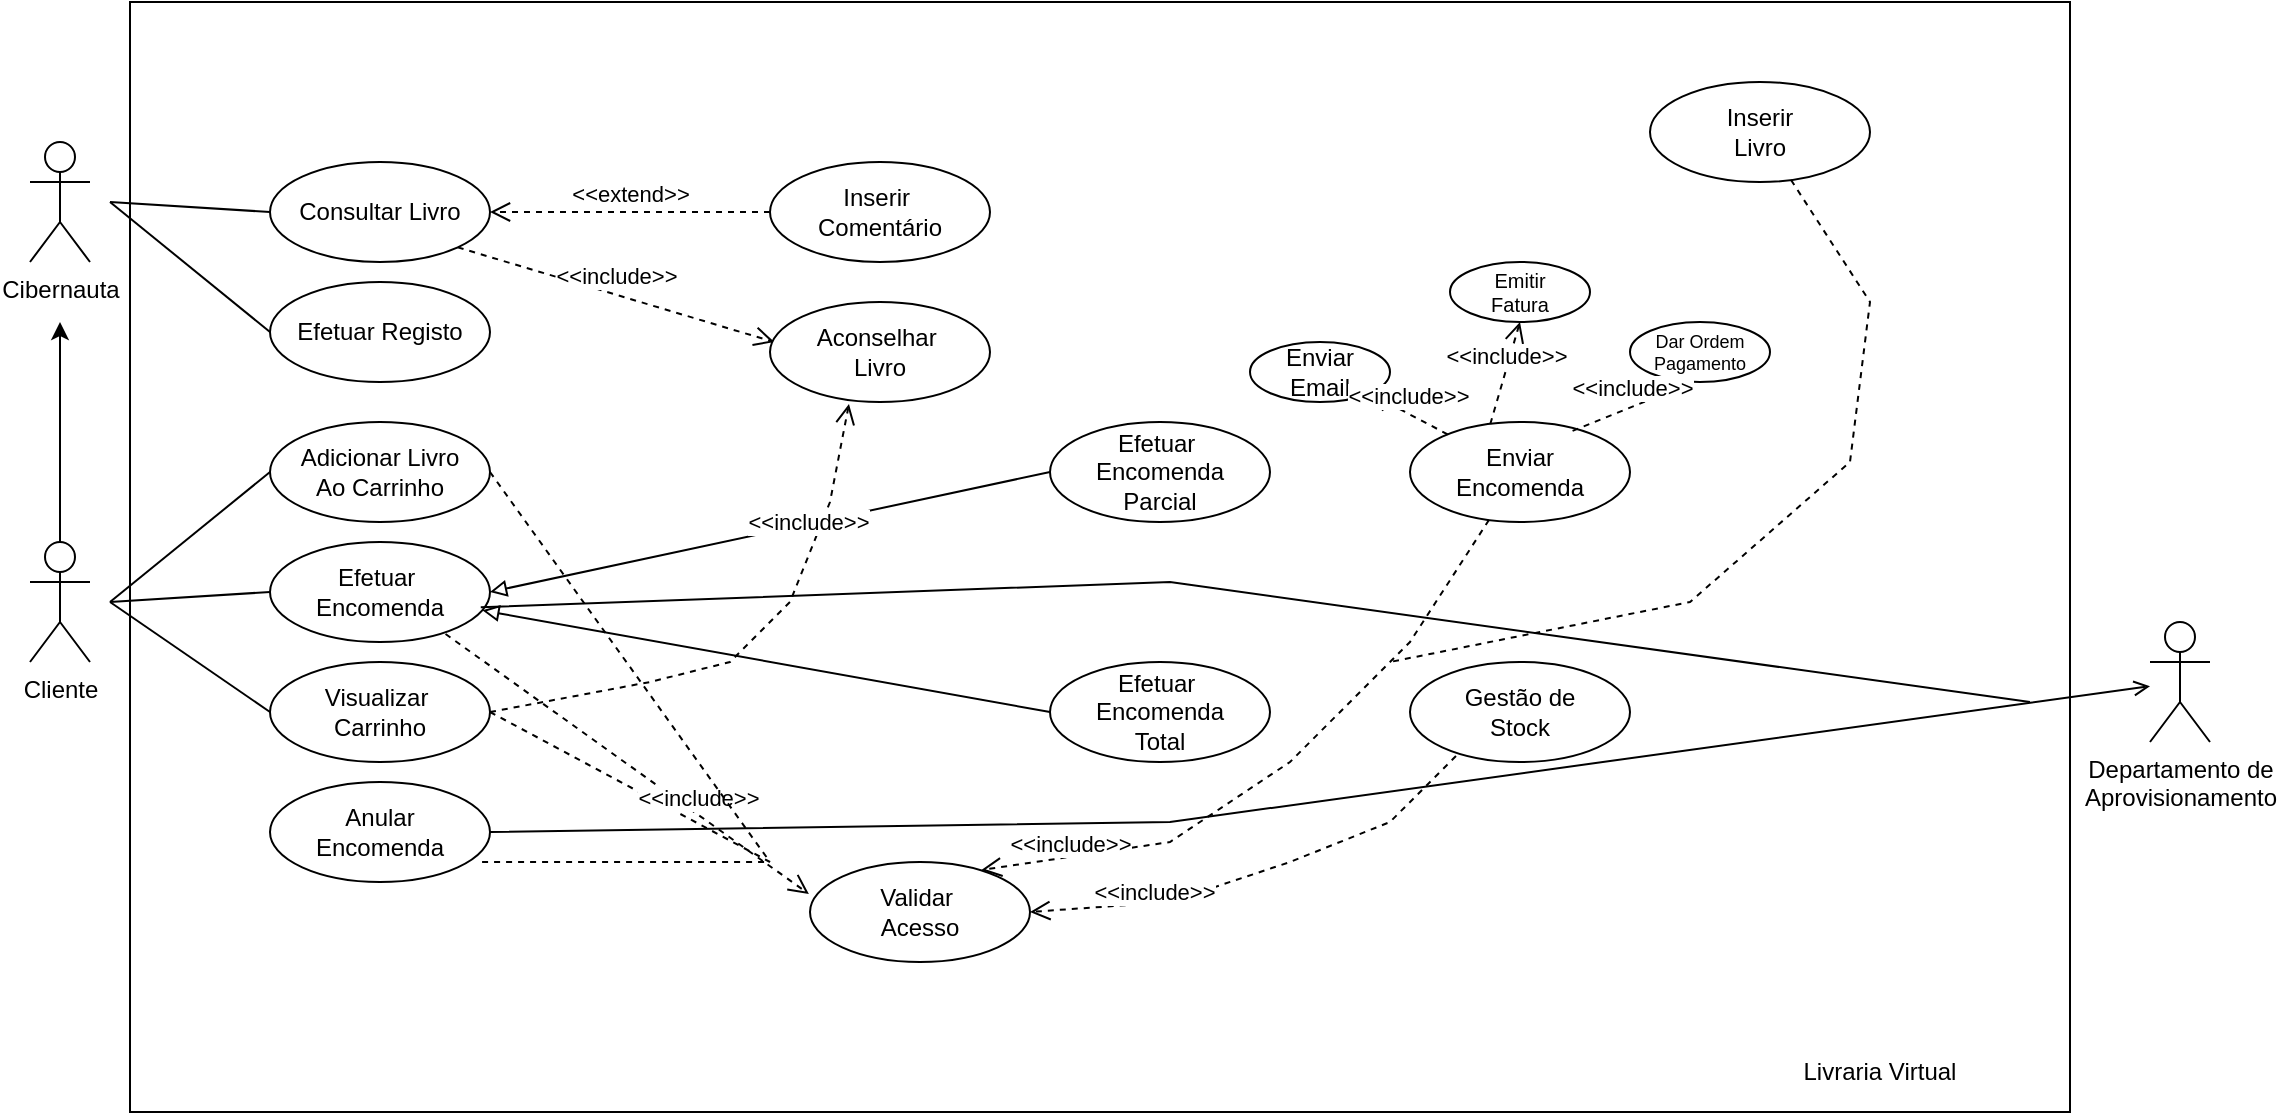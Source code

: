 <mxfile version="28.2.5">
  <diagram id="C5RBs43oDa-KdzZeNtuy" name="Page-1">
    <mxGraphModel dx="1188" dy="619" grid="1" gridSize="10" guides="1" tooltips="1" connect="1" arrows="1" fold="1" page="1" pageScale="1" pageWidth="1169" pageHeight="1654" math="0" shadow="0">
      <root>
        <mxCell id="WIyWlLk6GJQsqaUBKTNV-0" />
        <mxCell id="WIyWlLk6GJQsqaUBKTNV-1" parent="WIyWlLk6GJQsqaUBKTNV-0" />
        <mxCell id="IPOrL1_Ixoh-NA5a-yQ6-0" value="" style="rounded=0;whiteSpace=wrap;html=1;gradientColor=none;fillColor=none;strokeColor=default;" parent="WIyWlLk6GJQsqaUBKTNV-1" vertex="1">
          <mxGeometry x="70" width="970" height="555" as="geometry" />
        </mxCell>
        <mxCell id="IPOrL1_Ixoh-NA5a-yQ6-1" value="Livraria Virtual" style="text;html=1;align=center;verticalAlign=middle;whiteSpace=wrap;rounded=0;" parent="WIyWlLk6GJQsqaUBKTNV-1" vertex="1">
          <mxGeometry x="900" y="520" width="90" height="30" as="geometry" />
        </mxCell>
        <mxCell id="1XrnnWkjrJHJ59UegSMV-0" value="Cibernauta" style="shape=umlActor;verticalLabelPosition=bottom;verticalAlign=top;html=1;outlineConnect=0;" parent="WIyWlLk6GJQsqaUBKTNV-1" vertex="1">
          <mxGeometry x="20" y="70" width="30" height="60" as="geometry" />
        </mxCell>
        <mxCell id="1XrnnWkjrJHJ59UegSMV-1" value="Consultar Livro" style="ellipse;whiteSpace=wrap;html=1;" parent="WIyWlLk6GJQsqaUBKTNV-1" vertex="1">
          <mxGeometry x="140" y="80" width="110" height="50" as="geometry" />
        </mxCell>
        <mxCell id="1XrnnWkjrJHJ59UegSMV-2" value="" style="endArrow=none;html=1;rounded=0;exitX=0;exitY=0.5;exitDx=0;exitDy=0;" parent="WIyWlLk6GJQsqaUBKTNV-1" source="1XrnnWkjrJHJ59UegSMV-1" edge="1">
          <mxGeometry width="50" height="50" relative="1" as="geometry">
            <mxPoint x="390" y="320" as="sourcePoint" />
            <mxPoint x="60" y="100" as="targetPoint" />
          </mxGeometry>
        </mxCell>
        <mxCell id="1XrnnWkjrJHJ59UegSMV-3" value="Inserir&amp;nbsp;&lt;div&gt;Comentário&lt;/div&gt;" style="ellipse;whiteSpace=wrap;html=1;" parent="WIyWlLk6GJQsqaUBKTNV-1" vertex="1">
          <mxGeometry x="390" y="80" width="110" height="50" as="geometry" />
        </mxCell>
        <mxCell id="1XrnnWkjrJHJ59UegSMV-6" value="&amp;lt;&amp;lt;extend&amp;gt;&amp;gt;" style="html=1;verticalAlign=bottom;endArrow=open;dashed=1;endSize=8;curved=0;rounded=0;entryX=1;entryY=0.5;entryDx=0;entryDy=0;exitX=0;exitY=0.5;exitDx=0;exitDy=0;" parent="WIyWlLk6GJQsqaUBKTNV-1" source="1XrnnWkjrJHJ59UegSMV-3" target="1XrnnWkjrJHJ59UegSMV-1" edge="1">
          <mxGeometry relative="1" as="geometry">
            <mxPoint x="450" y="300" as="sourcePoint" />
            <mxPoint x="370" y="300" as="targetPoint" />
          </mxGeometry>
        </mxCell>
        <mxCell id="1XrnnWkjrJHJ59UegSMV-7" value="&amp;lt;&amp;lt;include&amp;gt;&amp;gt;" style="html=1;verticalAlign=bottom;endArrow=open;dashed=1;endSize=8;curved=0;rounded=0;exitX=1;exitY=1;exitDx=0;exitDy=0;entryX=0.02;entryY=0.401;entryDx=0;entryDy=0;entryPerimeter=0;" parent="WIyWlLk6GJQsqaUBKTNV-1" source="1XrnnWkjrJHJ59UegSMV-1" target="1XrnnWkjrJHJ59UegSMV-8" edge="1">
          <mxGeometry relative="1" as="geometry">
            <mxPoint x="410" y="200" as="sourcePoint" />
            <mxPoint x="270" y="200" as="targetPoint" />
          </mxGeometry>
        </mxCell>
        <mxCell id="1XrnnWkjrJHJ59UegSMV-8" value="Aconselhar&amp;nbsp;&lt;div&gt;Livro&lt;/div&gt;" style="ellipse;whiteSpace=wrap;html=1;" parent="WIyWlLk6GJQsqaUBKTNV-1" vertex="1">
          <mxGeometry x="390" y="150" width="110" height="50" as="geometry" />
        </mxCell>
        <mxCell id="1XrnnWkjrJHJ59UegSMV-9" value="Efetuar Registo" style="ellipse;whiteSpace=wrap;html=1;" parent="WIyWlLk6GJQsqaUBKTNV-1" vertex="1">
          <mxGeometry x="140" y="140" width="110" height="50" as="geometry" />
        </mxCell>
        <mxCell id="1XrnnWkjrJHJ59UegSMV-10" value="" style="endArrow=none;html=1;rounded=0;exitX=0;exitY=0.5;exitDx=0;exitDy=0;exitPerimeter=0;" parent="WIyWlLk6GJQsqaUBKTNV-1" source="1XrnnWkjrJHJ59UegSMV-9" edge="1">
          <mxGeometry width="50" height="50" relative="1" as="geometry">
            <mxPoint x="200" y="104" as="sourcePoint" />
            <mxPoint x="60" y="100" as="targetPoint" />
          </mxGeometry>
        </mxCell>
        <mxCell id="1XrnnWkjrJHJ59UegSMV-11" value="Cliente" style="shape=umlActor;verticalLabelPosition=bottom;verticalAlign=top;html=1;outlineConnect=0;" parent="WIyWlLk6GJQsqaUBKTNV-1" vertex="1">
          <mxGeometry x="20" y="270" width="30" height="60" as="geometry" />
        </mxCell>
        <mxCell id="1XrnnWkjrJHJ59UegSMV-12" value="Adicionar Livro&lt;div&gt;Ao Carrinho&lt;/div&gt;" style="ellipse;whiteSpace=wrap;html=1;" parent="WIyWlLk6GJQsqaUBKTNV-1" vertex="1">
          <mxGeometry x="140" y="210" width="110" height="50" as="geometry" />
        </mxCell>
        <mxCell id="1XrnnWkjrJHJ59UegSMV-13" value="" style="endArrow=none;html=1;rounded=0;exitX=0;exitY=0.5;exitDx=0;exitDy=0;" parent="WIyWlLk6GJQsqaUBKTNV-1" source="1XrnnWkjrJHJ59UegSMV-12" edge="1">
          <mxGeometry width="50" height="50" relative="1" as="geometry">
            <mxPoint x="190" y="104" as="sourcePoint" />
            <mxPoint x="60" y="300" as="targetPoint" />
          </mxGeometry>
        </mxCell>
        <mxCell id="1XrnnWkjrJHJ59UegSMV-14" value="" style="endArrow=classic;html=1;rounded=0;exitX=0.5;exitY=0;exitDx=0;exitDy=0;exitPerimeter=0;" parent="WIyWlLk6GJQsqaUBKTNV-1" source="1XrnnWkjrJHJ59UegSMV-11" edge="1">
          <mxGeometry width="50" height="50" relative="1" as="geometry">
            <mxPoint x="390" y="320" as="sourcePoint" />
            <mxPoint x="35" y="160" as="targetPoint" />
          </mxGeometry>
        </mxCell>
        <mxCell id="1XrnnWkjrJHJ59UegSMV-16" value="Efetuar&amp;nbsp;&lt;div&gt;Encomenda&lt;/div&gt;" style="ellipse;whiteSpace=wrap;html=1;" parent="WIyWlLk6GJQsqaUBKTNV-1" vertex="1">
          <mxGeometry x="140" y="270" width="110" height="50" as="geometry" />
        </mxCell>
        <mxCell id="1XrnnWkjrJHJ59UegSMV-17" value="" style="endArrow=none;html=1;rounded=0;exitX=0;exitY=0.5;exitDx=0;exitDy=0;" parent="WIyWlLk6GJQsqaUBKTNV-1" source="1XrnnWkjrJHJ59UegSMV-16" edge="1">
          <mxGeometry width="50" height="50" relative="1" as="geometry">
            <mxPoint x="210" y="240" as="sourcePoint" />
            <mxPoint x="60" y="300" as="targetPoint" />
          </mxGeometry>
        </mxCell>
        <mxCell id="1XrnnWkjrJHJ59UegSMV-19" value="Efetuar&amp;nbsp;&lt;div&gt;Encomenda&lt;/div&gt;&lt;div&gt;Parcial&lt;/div&gt;" style="ellipse;whiteSpace=wrap;html=1;" parent="WIyWlLk6GJQsqaUBKTNV-1" vertex="1">
          <mxGeometry x="530" y="210" width="110" height="50" as="geometry" />
        </mxCell>
        <mxCell id="1XrnnWkjrJHJ59UegSMV-20" value="" style="html=1;verticalAlign=bottom;endArrow=block;endSize=6;curved=0;rounded=0;entryX=1;entryY=0.5;entryDx=0;entryDy=0;exitX=0;exitY=0.5;exitDx=0;exitDy=0;endFill=0;" parent="WIyWlLk6GJQsqaUBKTNV-1" source="1XrnnWkjrJHJ59UegSMV-19" target="1XrnnWkjrJHJ59UegSMV-16" edge="1">
          <mxGeometry relative="1" as="geometry">
            <mxPoint x="380" y="290" as="sourcePoint" />
            <mxPoint x="240" y="290" as="targetPoint" />
          </mxGeometry>
        </mxCell>
        <mxCell id="1XrnnWkjrJHJ59UegSMV-21" value="Visualizar&amp;nbsp;&lt;div&gt;Carrinho&lt;/div&gt;" style="ellipse;whiteSpace=wrap;html=1;" parent="WIyWlLk6GJQsqaUBKTNV-1" vertex="1">
          <mxGeometry x="140" y="330" width="110" height="50" as="geometry" />
        </mxCell>
        <mxCell id="1XrnnWkjrJHJ59UegSMV-22" value="" style="endArrow=none;html=1;rounded=0;exitX=0;exitY=0.5;exitDx=0;exitDy=0;" parent="WIyWlLk6GJQsqaUBKTNV-1" source="1XrnnWkjrJHJ59UegSMV-21" edge="1">
          <mxGeometry width="50" height="50" relative="1" as="geometry">
            <mxPoint x="180" y="305" as="sourcePoint" />
            <mxPoint x="60" y="300" as="targetPoint" />
          </mxGeometry>
        </mxCell>
        <mxCell id="1XrnnWkjrJHJ59UegSMV-25" value="Efetuar&amp;nbsp;&lt;div&gt;Encomenda&lt;/div&gt;&lt;div&gt;Total&lt;/div&gt;" style="ellipse;whiteSpace=wrap;html=1;" parent="WIyWlLk6GJQsqaUBKTNV-1" vertex="1">
          <mxGeometry x="530" y="330" width="110" height="50" as="geometry" />
        </mxCell>
        <mxCell id="1XrnnWkjrJHJ59UegSMV-26" value="" style="html=1;verticalAlign=bottom;endArrow=block;curved=0;rounded=0;exitX=0;exitY=0.5;exitDx=0;exitDy=0;endFill=0;" parent="WIyWlLk6GJQsqaUBKTNV-1" source="1XrnnWkjrJHJ59UegSMV-25" target="1XrnnWkjrJHJ59UegSMV-16" edge="1">
          <mxGeometry relative="1" as="geometry">
            <mxPoint x="380" y="350" as="sourcePoint" />
            <mxPoint x="250" y="300" as="targetPoint" />
          </mxGeometry>
        </mxCell>
        <mxCell id="oDLeB5v_LngY6H9NhrEW-2" value="&amp;lt;&amp;lt;include&amp;gt;&amp;gt;" style="html=1;verticalAlign=bottom;endArrow=open;dashed=1;endSize=8;curved=0;rounded=0;exitX=1;exitY=0.5;exitDx=0;exitDy=0;entryX=0.359;entryY=1.02;entryDx=0;entryDy=0;entryPerimeter=0;" edge="1" parent="WIyWlLk6GJQsqaUBKTNV-1" source="1XrnnWkjrJHJ59UegSMV-21" target="1XrnnWkjrJHJ59UegSMV-8">
          <mxGeometry x="0.468" y="3" relative="1" as="geometry">
            <mxPoint x="280" y="200" as="sourcePoint" />
            <mxPoint x="438" y="247" as="targetPoint" />
            <Array as="points">
              <mxPoint x="330" y="340" />
              <mxPoint x="370" y="330" />
              <mxPoint x="400" y="300" />
              <mxPoint x="420" y="250" />
            </Array>
            <mxPoint as="offset" />
          </mxGeometry>
        </mxCell>
        <mxCell id="oDLeB5v_LngY6H9NhrEW-3" value="Anular&lt;div&gt;Encomenda&lt;/div&gt;" style="ellipse;whiteSpace=wrap;html=1;" vertex="1" parent="WIyWlLk6GJQsqaUBKTNV-1">
          <mxGeometry x="140" y="390" width="110" height="50" as="geometry" />
        </mxCell>
        <mxCell id="oDLeB5v_LngY6H9NhrEW-4" value="Departamento de&lt;div&gt;Aprovisionamento&lt;/div&gt;" style="shape=umlActor;verticalLabelPosition=bottom;verticalAlign=top;html=1;outlineConnect=0;" vertex="1" parent="WIyWlLk6GJQsqaUBKTNV-1">
          <mxGeometry x="1080" y="310" width="30" height="60" as="geometry" />
        </mxCell>
        <mxCell id="oDLeB5v_LngY6H9NhrEW-5" value="" style="endArrow=open;html=1;rounded=0;exitX=1;exitY=0.5;exitDx=0;exitDy=0;endFill=0;" edge="1" parent="WIyWlLk6GJQsqaUBKTNV-1" source="oDLeB5v_LngY6H9NhrEW-3" target="oDLeB5v_LngY6H9NhrEW-4">
          <mxGeometry width="50" height="50" relative="1" as="geometry">
            <mxPoint x="360" y="330" as="sourcePoint" />
            <mxPoint x="410" y="280" as="targetPoint" />
            <Array as="points">
              <mxPoint x="590" y="410" />
            </Array>
          </mxGeometry>
        </mxCell>
        <mxCell id="oDLeB5v_LngY6H9NhrEW-6" value="" style="endArrow=none;html=1;rounded=0;exitX=0.958;exitY=0.653;exitDx=0;exitDy=0;endFill=0;exitPerimeter=0;" edge="1" parent="WIyWlLk6GJQsqaUBKTNV-1" source="1XrnnWkjrJHJ59UegSMV-16">
          <mxGeometry width="50" height="50" relative="1" as="geometry">
            <mxPoint x="360" y="330" as="sourcePoint" />
            <mxPoint x="1020" y="350" as="targetPoint" />
            <Array as="points">
              <mxPoint x="590" y="290" />
            </Array>
          </mxGeometry>
        </mxCell>
        <mxCell id="oDLeB5v_LngY6H9NhrEW-7" value="Validar&amp;nbsp;&lt;div&gt;Acesso&lt;/div&gt;" style="ellipse;whiteSpace=wrap;html=1;" vertex="1" parent="WIyWlLk6GJQsqaUBKTNV-1">
          <mxGeometry x="410" y="430" width="110" height="50" as="geometry" />
        </mxCell>
        <mxCell id="oDLeB5v_LngY6H9NhrEW-8" value="" style="html=1;verticalAlign=bottom;endArrow=open;dashed=1;endSize=8;curved=0;rounded=0;exitX=0.798;exitY=0.92;exitDx=0;exitDy=0;entryX=-0.005;entryY=0.32;entryDx=0;entryDy=0;entryPerimeter=0;exitPerimeter=0;" edge="1" parent="WIyWlLk6GJQsqaUBKTNV-1" source="1XrnnWkjrJHJ59UegSMV-16" target="oDLeB5v_LngY6H9NhrEW-7">
          <mxGeometry x="0.468" y="3" relative="1" as="geometry">
            <mxPoint x="340" y="424" as="sourcePoint" />
            <mxPoint x="519" y="270" as="targetPoint" />
            <mxPoint as="offset" />
          </mxGeometry>
        </mxCell>
        <mxCell id="oDLeB5v_LngY6H9NhrEW-9" value="&amp;lt;&amp;lt;include&amp;gt;&amp;gt;" style="html=1;verticalAlign=bottom;endArrow=none;dashed=1;endSize=8;curved=0;rounded=0;exitX=1;exitY=0.5;exitDx=0;exitDy=0;endFill=0;" edge="1" parent="WIyWlLk6GJQsqaUBKTNV-1" source="1XrnnWkjrJHJ59UegSMV-21">
          <mxGeometry x="0.468" y="3" relative="1" as="geometry">
            <mxPoint x="310" y="380" as="sourcePoint" />
            <mxPoint x="390" y="430" as="targetPoint" />
            <mxPoint as="offset" />
          </mxGeometry>
        </mxCell>
        <mxCell id="oDLeB5v_LngY6H9NhrEW-10" value="" style="html=1;verticalAlign=bottom;endArrow=none;dashed=1;endSize=8;curved=0;rounded=0;exitX=1;exitY=0.5;exitDx=0;exitDy=0;endFill=0;" edge="1" parent="WIyWlLk6GJQsqaUBKTNV-1" source="1XrnnWkjrJHJ59UegSMV-12">
          <mxGeometry x="0.468" y="3" relative="1" as="geometry">
            <mxPoint x="270" y="340" as="sourcePoint" />
            <mxPoint x="390" y="430" as="targetPoint" />
            <mxPoint as="offset" />
          </mxGeometry>
        </mxCell>
        <mxCell id="oDLeB5v_LngY6H9NhrEW-14" value="Enviar&lt;div&gt;Encomenda&lt;/div&gt;" style="ellipse;whiteSpace=wrap;html=1;" vertex="1" parent="WIyWlLk6GJQsqaUBKTNV-1">
          <mxGeometry x="710" y="210" width="110" height="50" as="geometry" />
        </mxCell>
        <mxCell id="oDLeB5v_LngY6H9NhrEW-15" value="Gestão de&lt;div&gt;Stock&lt;/div&gt;" style="ellipse;whiteSpace=wrap;html=1;" vertex="1" parent="WIyWlLk6GJQsqaUBKTNV-1">
          <mxGeometry x="710" y="330" width="110" height="50" as="geometry" />
        </mxCell>
        <mxCell id="oDLeB5v_LngY6H9NhrEW-17" value="&amp;lt;&amp;lt;include&amp;gt;&amp;gt;" style="html=1;verticalAlign=bottom;endArrow=open;dashed=1;endSize=8;curved=0;rounded=0;exitX=0.209;exitY=0.94;exitDx=0;exitDy=0;endFill=0;exitPerimeter=0;entryX=1;entryY=0.5;entryDx=0;entryDy=0;" edge="1" parent="WIyWlLk6GJQsqaUBKTNV-1" source="oDLeB5v_LngY6H9NhrEW-15" target="oDLeB5v_LngY6H9NhrEW-7">
          <mxGeometry x="0.468" y="3" relative="1" as="geometry">
            <mxPoint x="290" y="380" as="sourcePoint" />
            <mxPoint x="430" y="455" as="targetPoint" />
            <mxPoint as="offset" />
            <Array as="points">
              <mxPoint x="700" y="410" />
              <mxPoint x="650" y="430" />
              <mxPoint x="590" y="450" />
            </Array>
          </mxGeometry>
        </mxCell>
        <mxCell id="oDLeB5v_LngY6H9NhrEW-18" value="" style="html=1;verticalAlign=bottom;endArrow=none;dashed=1;endSize=8;curved=0;rounded=0;exitX=0.964;exitY=0.8;exitDx=0;exitDy=0;endFill=0;exitPerimeter=0;" edge="1" parent="WIyWlLk6GJQsqaUBKTNV-1" source="oDLeB5v_LngY6H9NhrEW-3">
          <mxGeometry x="0.468" y="3" relative="1" as="geometry">
            <mxPoint x="290" y="380" as="sourcePoint" />
            <mxPoint x="390" y="430" as="targetPoint" />
            <mxPoint as="offset" />
          </mxGeometry>
        </mxCell>
        <mxCell id="oDLeB5v_LngY6H9NhrEW-20" value="&amp;lt;&amp;lt;include&amp;gt;&amp;gt;" style="html=1;verticalAlign=bottom;endArrow=open;dashed=1;endSize=8;curved=0;rounded=0;endFill=0;entryX=0.779;entryY=0.08;entryDx=0;entryDy=0;entryPerimeter=0;" edge="1" parent="WIyWlLk6GJQsqaUBKTNV-1" source="oDLeB5v_LngY6H9NhrEW-14" target="oDLeB5v_LngY6H9NhrEW-7">
          <mxGeometry x="0.727" y="3" relative="1" as="geometry">
            <mxPoint x="280" y="370" as="sourcePoint" />
            <mxPoint x="420" y="445" as="targetPoint" />
            <mxPoint as="offset" />
            <Array as="points">
              <mxPoint x="710" y="320" />
              <mxPoint x="650" y="380" />
              <mxPoint x="590" y="420" />
            </Array>
          </mxGeometry>
        </mxCell>
        <mxCell id="oDLeB5v_LngY6H9NhrEW-21" value="Enviar&lt;div&gt;Email&lt;/div&gt;" style="ellipse;whiteSpace=wrap;html=1;" vertex="1" parent="WIyWlLk6GJQsqaUBKTNV-1">
          <mxGeometry x="630" y="170" width="70" height="30" as="geometry" />
        </mxCell>
        <mxCell id="oDLeB5v_LngY6H9NhrEW-22" value="Emitir&lt;div&gt;Fatura&lt;/div&gt;" style="ellipse;whiteSpace=wrap;html=1;fontSize=10;" vertex="1" parent="WIyWlLk6GJQsqaUBKTNV-1">
          <mxGeometry x="730" y="130" width="70" height="30" as="geometry" />
        </mxCell>
        <mxCell id="oDLeB5v_LngY6H9NhrEW-23" value="&lt;font&gt;Dar Ordem&lt;/font&gt;&lt;div&gt;&lt;font&gt;Pagamento&lt;/font&gt;&lt;/div&gt;" style="ellipse;whiteSpace=wrap;html=1;fontSize=9;" vertex="1" parent="WIyWlLk6GJQsqaUBKTNV-1">
          <mxGeometry x="820" y="160" width="70" height="30" as="geometry" />
        </mxCell>
        <mxCell id="oDLeB5v_LngY6H9NhrEW-24" value="&amp;lt;&amp;lt;include&amp;gt;&amp;gt;" style="html=1;verticalAlign=bottom;endArrow=open;dashed=1;endSize=8;curved=0;rounded=0;entryX=1;entryY=1;entryDx=0;entryDy=0;" edge="1" parent="WIyWlLk6GJQsqaUBKTNV-1" source="oDLeB5v_LngY6H9NhrEW-14" target="oDLeB5v_LngY6H9NhrEW-21">
          <mxGeometry relative="1" as="geometry">
            <mxPoint x="350" y="150" as="sourcePoint" />
            <mxPoint x="508" y="197" as="targetPoint" />
          </mxGeometry>
        </mxCell>
        <mxCell id="oDLeB5v_LngY6H9NhrEW-25" value="&amp;lt;&amp;lt;include&amp;gt;&amp;gt;" style="html=1;verticalAlign=bottom;endArrow=open;dashed=1;endSize=8;curved=0;rounded=0;exitX=0.739;exitY=0.089;exitDx=0;exitDy=0;entryX=0.439;entryY=1.014;entryDx=0;entryDy=0;entryPerimeter=0;exitPerimeter=0;" edge="1" parent="WIyWlLk6GJQsqaUBKTNV-1" source="oDLeB5v_LngY6H9NhrEW-14" target="oDLeB5v_LngY6H9NhrEW-23">
          <mxGeometry relative="1" as="geometry">
            <mxPoint x="710" y="200" as="sourcePoint" />
            <mxPoint x="868" y="247" as="targetPoint" />
          </mxGeometry>
        </mxCell>
        <mxCell id="oDLeB5v_LngY6H9NhrEW-26" value="&amp;lt;&amp;lt;include&amp;gt;&amp;gt;" style="html=1;verticalAlign=bottom;endArrow=open;dashed=1;endSize=8;curved=0;rounded=0;exitX=0.365;exitY=0.02;exitDx=0;exitDy=0;entryX=0.5;entryY=1;entryDx=0;entryDy=0;exitPerimeter=0;" edge="1" parent="WIyWlLk6GJQsqaUBKTNV-1" source="oDLeB5v_LngY6H9NhrEW-14" target="oDLeB5v_LngY6H9NhrEW-22">
          <mxGeometry relative="1" as="geometry">
            <mxPoint x="780" y="210" as="sourcePoint" />
            <mxPoint x="938" y="257" as="targetPoint" />
          </mxGeometry>
        </mxCell>
        <mxCell id="oDLeB5v_LngY6H9NhrEW-27" value="Inserir&lt;div&gt;Livro&lt;/div&gt;" style="ellipse;whiteSpace=wrap;html=1;" vertex="1" parent="WIyWlLk6GJQsqaUBKTNV-1">
          <mxGeometry x="830" y="40" width="110" height="50" as="geometry" />
        </mxCell>
        <mxCell id="oDLeB5v_LngY6H9NhrEW-29" value="" style="html=1;verticalAlign=bottom;endArrow=none;dashed=1;endSize=8;curved=0;rounded=0;endFill=0;" edge="1" parent="WIyWlLk6GJQsqaUBKTNV-1" source="oDLeB5v_LngY6H9NhrEW-27">
          <mxGeometry relative="1" as="geometry">
            <mxPoint x="850" y="254" as="sourcePoint" />
            <mxPoint x="700" y="330" as="targetPoint" />
            <Array as="points">
              <mxPoint x="940" y="150" />
              <mxPoint x="930" y="230" />
              <mxPoint x="850" y="300" />
            </Array>
          </mxGeometry>
        </mxCell>
      </root>
    </mxGraphModel>
  </diagram>
</mxfile>
